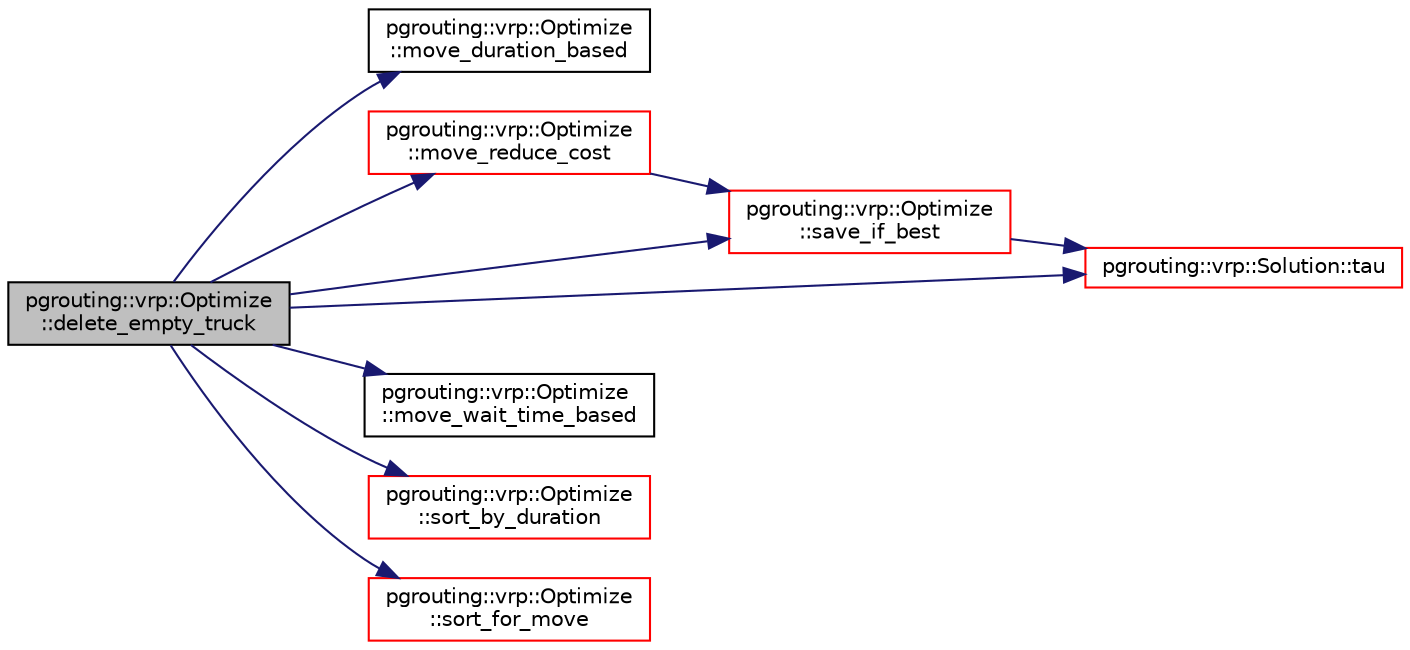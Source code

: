 digraph "pgrouting::vrp::Optimize::delete_empty_truck"
{
  edge [fontname="Helvetica",fontsize="10",labelfontname="Helvetica",labelfontsize="10"];
  node [fontname="Helvetica",fontsize="10",shape=record];
  rankdir="LR";
  Node286 [label="pgrouting::vrp::Optimize\l::delete_empty_truck",height=0.2,width=0.4,color="black", fillcolor="grey75", style="filled", fontcolor="black"];
  Node286 -> Node287 [color="midnightblue",fontsize="10",style="solid",fontname="Helvetica"];
  Node287 [label="pgrouting::vrp::Optimize\l::move_duration_based",height=0.2,width=0.4,color="black", fillcolor="white", style="filled",URL="$classpgrouting_1_1vrp_1_1Optimize.html#a558f3e604fc7df1a6b90edfb2135d632"];
  Node286 -> Node288 [color="midnightblue",fontsize="10",style="solid",fontname="Helvetica"];
  Node288 [label="pgrouting::vrp::Optimize\l::move_reduce_cost",height=0.2,width=0.4,color="red", fillcolor="white", style="filled",URL="$classpgrouting_1_1vrp_1_1Optimize.html#a18e362ade6f898d3b1cbba0505e5abcf"];
  Node288 -> Node347 [color="midnightblue",fontsize="10",style="solid",fontname="Helvetica"];
  Node347 [label="pgrouting::vrp::Optimize\l::save_if_best",height=0.2,width=0.4,color="red", fillcolor="white", style="filled",URL="$classpgrouting_1_1vrp_1_1Optimize.html#a566ff61efd9b90653451236317ffa16f"];
  Node347 -> Node350 [color="midnightblue",fontsize="10",style="solid",fontname="Helvetica"];
  Node350 [label="pgrouting::vrp::Solution::tau",height=0.2,width=0.4,color="red", fillcolor="white", style="filled",URL="$classpgrouting_1_1vrp_1_1Solution.html#af57a4f8691ed496abe7e024e90c74492"];
  Node286 -> Node351 [color="midnightblue",fontsize="10",style="solid",fontname="Helvetica"];
  Node351 [label="pgrouting::vrp::Optimize\l::move_wait_time_based",height=0.2,width=0.4,color="black", fillcolor="white", style="filled",URL="$classpgrouting_1_1vrp_1_1Optimize.html#a69e648bb4156e0c205f50c19563cca10"];
  Node286 -> Node347 [color="midnightblue",fontsize="10",style="solid",fontname="Helvetica"];
  Node286 -> Node352 [color="midnightblue",fontsize="10",style="solid",fontname="Helvetica"];
  Node352 [label="pgrouting::vrp::Optimize\l::sort_by_duration",height=0.2,width=0.4,color="red", fillcolor="white", style="filled",URL="$classpgrouting_1_1vrp_1_1Optimize.html#aab099b1d7832d0017fef2dcce969611e"];
  Node286 -> Node353 [color="midnightblue",fontsize="10",style="solid",fontname="Helvetica"];
  Node353 [label="pgrouting::vrp::Optimize\l::sort_for_move",height=0.2,width=0.4,color="red", fillcolor="white", style="filled",URL="$classpgrouting_1_1vrp_1_1Optimize.html#aec63939cbbeee8ec5c055a8a97ec52ba"];
  Node286 -> Node350 [color="midnightblue",fontsize="10",style="solid",fontname="Helvetica"];
}
